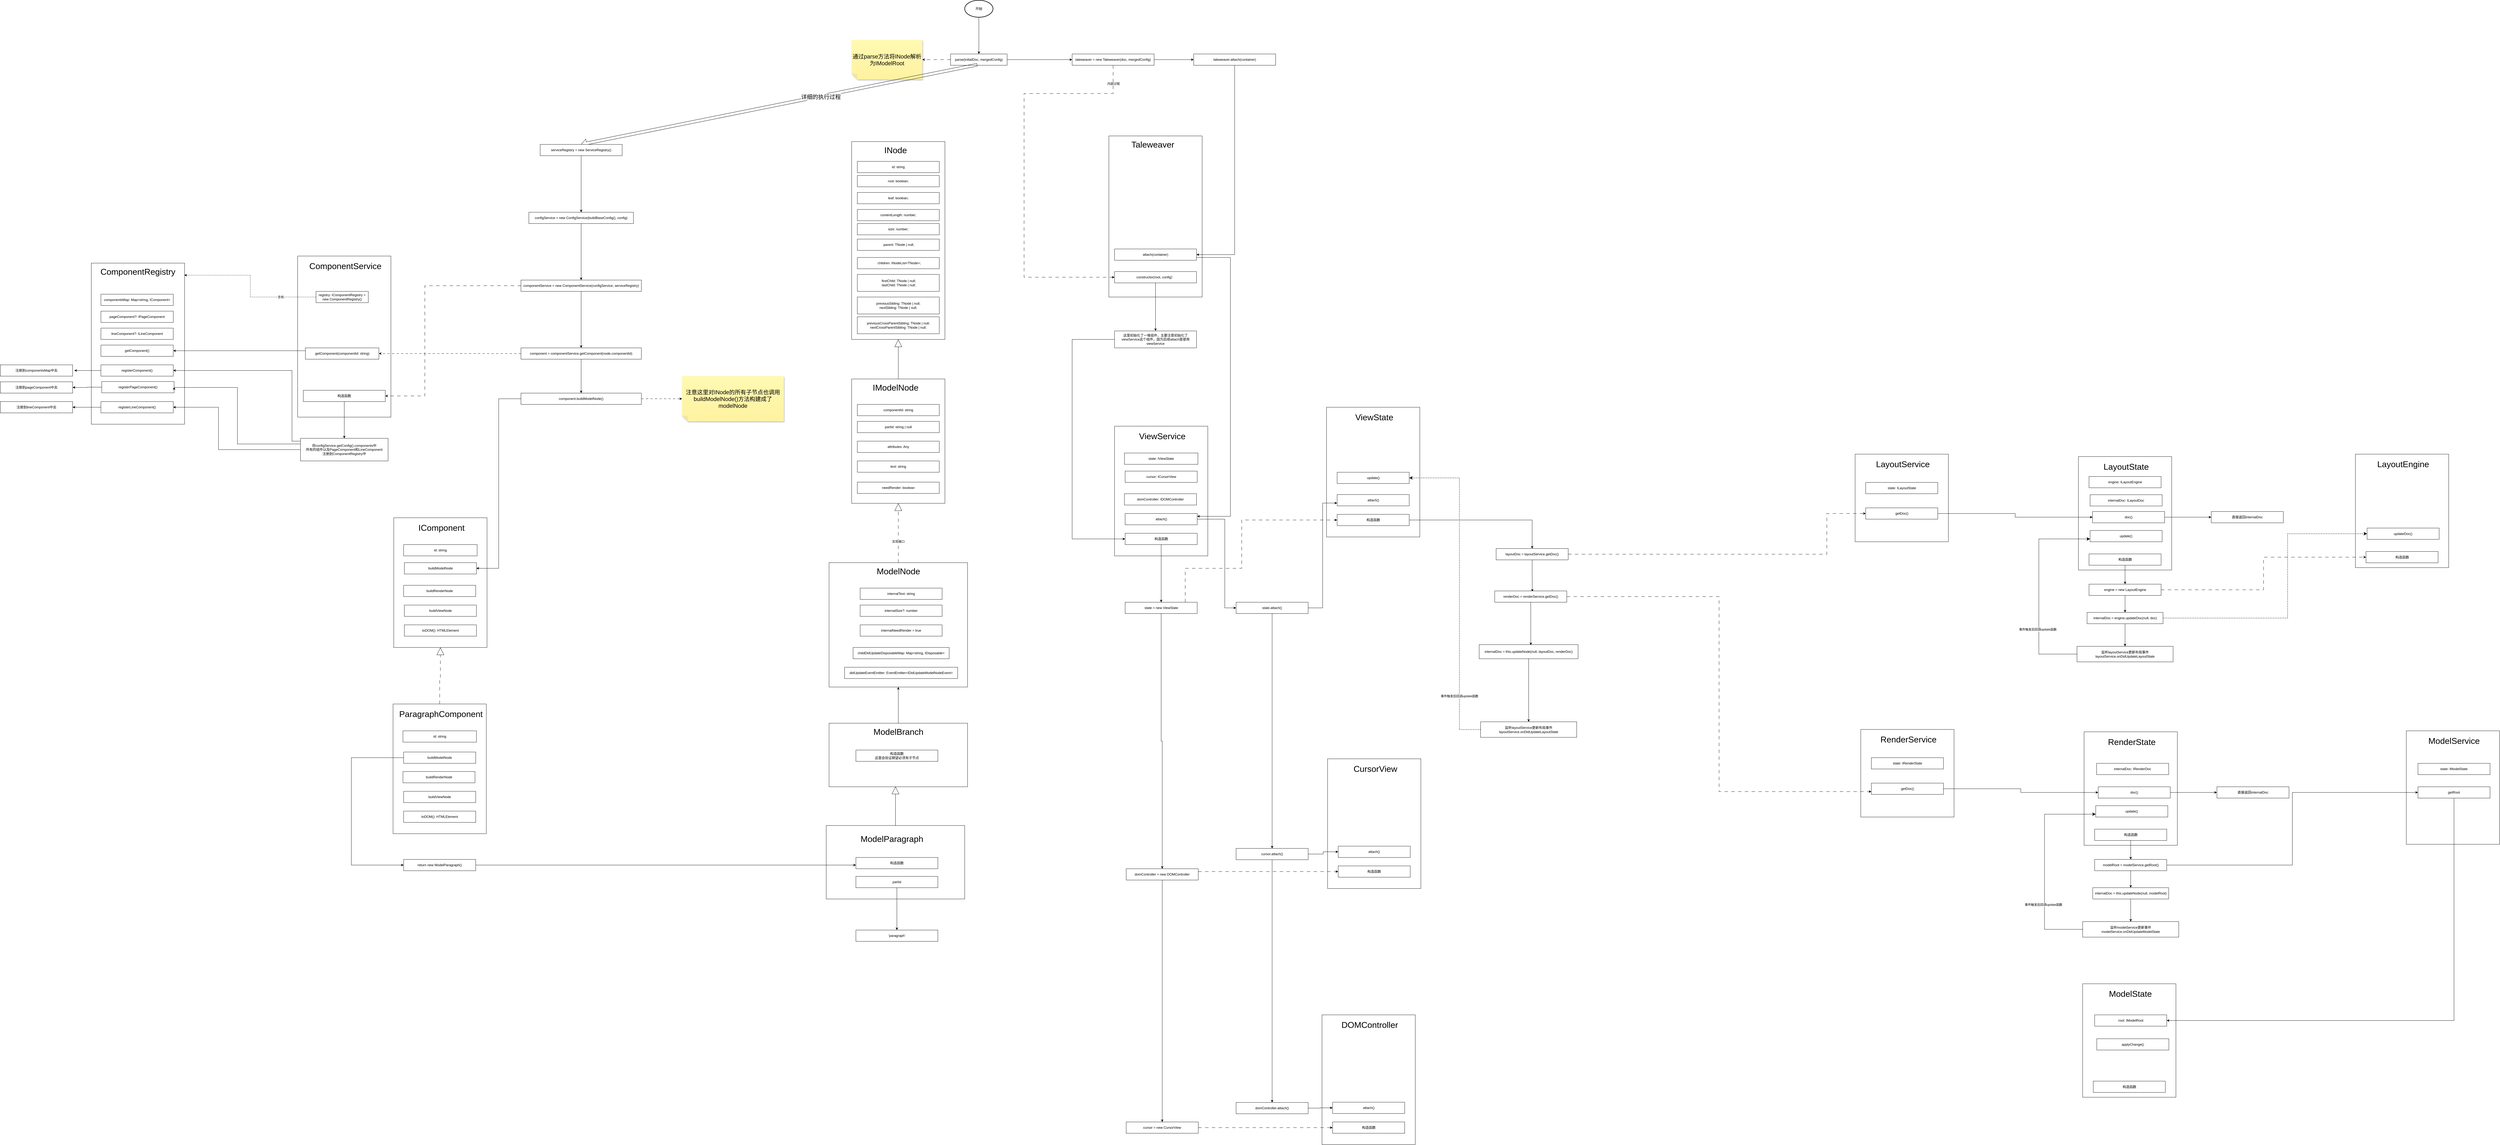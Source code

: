 <mxfile version="21.5.2" type="github">
  <diagram name="第 1 页" id="E6oDrkw3hYDFD17rWhZb">
    <mxGraphModel dx="4908" dy="2081" grid="1" gridSize="10" guides="1" tooltips="1" connect="1" arrows="1" fold="1" page="1" pageScale="1" pageWidth="827" pageHeight="1169" math="0" shadow="0">
      <root>
        <mxCell id="0" />
        <mxCell id="1" parent="0" />
        <mxCell id="8NAubKkpm3a8wYk_etbg-5" style="edgeStyle=orthogonalEdgeStyle;rounded=0;orthogonalLoop=1;jettySize=auto;html=1;entryX=0;entryY=0.5;entryDx=0;entryDy=0;" edge="1" parent="1" source="8NAubKkpm3a8wYk_etbg-1" target="8NAubKkpm3a8wYk_etbg-4">
          <mxGeometry relative="1" as="geometry" />
        </mxCell>
        <mxCell id="8NAubKkpm3a8wYk_etbg-51" style="edgeStyle=orthogonalEdgeStyle;rounded=0;orthogonalLoop=1;jettySize=auto;html=1;entryX=0;entryY=0.5;entryDx=0;entryDy=0;entryPerimeter=0;dashed=1;dashPattern=12 12;" edge="1" parent="1" source="8NAubKkpm3a8wYk_etbg-1" target="8NAubKkpm3a8wYk_etbg-50">
          <mxGeometry relative="1" as="geometry" />
        </mxCell>
        <mxCell id="8NAubKkpm3a8wYk_etbg-1" value="parse(initialDoc, mergedConfig)" style="rounded=0;whiteSpace=wrap;html=1;" vertex="1" parent="1">
          <mxGeometry x="340" y="-30" width="200" height="40" as="geometry" />
        </mxCell>
        <mxCell id="8NAubKkpm3a8wYk_etbg-3" style="edgeStyle=orthogonalEdgeStyle;rounded=0;orthogonalLoop=1;jettySize=auto;html=1;" edge="1" parent="1" source="8NAubKkpm3a8wYk_etbg-2" target="8NAubKkpm3a8wYk_etbg-1">
          <mxGeometry relative="1" as="geometry" />
        </mxCell>
        <mxCell id="8NAubKkpm3a8wYk_etbg-2" value="开始" style="strokeWidth=2;html=1;shape=mxgraph.flowchart.start_1;whiteSpace=wrap;" vertex="1" parent="1">
          <mxGeometry x="390" y="-220" width="100" height="60" as="geometry" />
        </mxCell>
        <mxCell id="8NAubKkpm3a8wYk_etbg-7" style="edgeStyle=orthogonalEdgeStyle;rounded=0;orthogonalLoop=1;jettySize=auto;html=1;" edge="1" parent="1" source="8NAubKkpm3a8wYk_etbg-4" target="8NAubKkpm3a8wYk_etbg-6">
          <mxGeometry relative="1" as="geometry" />
        </mxCell>
        <mxCell id="8NAubKkpm3a8wYk_etbg-4" value="taleweaver = new Taleweaver(doc, mergedConfig)" style="rounded=0;whiteSpace=wrap;html=1;" vertex="1" parent="1">
          <mxGeometry x="770" y="-30" width="290" height="40" as="geometry" />
        </mxCell>
        <mxCell id="8NAubKkpm3a8wYk_etbg-6" value="taleweaver.attach(container)" style="rounded=0;whiteSpace=wrap;html=1;" vertex="1" parent="1">
          <mxGeometry x="1200" y="-30" width="290" height="40" as="geometry" />
        </mxCell>
        <mxCell id="8NAubKkpm3a8wYk_etbg-8" value="" style="whiteSpace=wrap;html=1;" vertex="1" parent="1">
          <mxGeometry x="900" y="260" width="330" height="570" as="geometry" />
        </mxCell>
        <mxCell id="8NAubKkpm3a8wYk_etbg-9" value="Taleweaver" style="text;html=1;strokeColor=none;fillColor=none;align=center;verticalAlign=middle;whiteSpace=wrap;rounded=0;fontSize=30;" vertex="1" parent="1">
          <mxGeometry x="972.5" y="270" width="165" height="40" as="geometry" />
        </mxCell>
        <mxCell id="8NAubKkpm3a8wYk_etbg-19" style="edgeStyle=orthogonalEdgeStyle;rounded=0;orthogonalLoop=1;jettySize=auto;html=1;" edge="1" parent="1" source="8NAubKkpm3a8wYk_etbg-10" target="8NAubKkpm3a8wYk_etbg-18">
          <mxGeometry relative="1" as="geometry" />
        </mxCell>
        <mxCell id="8NAubKkpm3a8wYk_etbg-10" value="constructor(root, config）" style="rounded=0;whiteSpace=wrap;html=1;" vertex="1" parent="1">
          <mxGeometry x="920" y="740" width="290" height="40" as="geometry" />
        </mxCell>
        <mxCell id="8NAubKkpm3a8wYk_etbg-11" value="attach(container)" style="rounded=0;whiteSpace=wrap;html=1;" vertex="1" parent="1">
          <mxGeometry x="920" y="660" width="290" height="40" as="geometry" />
        </mxCell>
        <mxCell id="8NAubKkpm3a8wYk_etbg-13" style="edgeStyle=orthogonalEdgeStyle;rounded=0;orthogonalLoop=1;jettySize=auto;html=1;dashed=1;dashPattern=12 12;" edge="1" parent="1" source="8NAubKkpm3a8wYk_etbg-4" target="8NAubKkpm3a8wYk_etbg-10">
          <mxGeometry relative="1" as="geometry">
            <Array as="points">
              <mxPoint x="915" y="110" />
              <mxPoint x="600" y="110" />
              <mxPoint x="600" y="760" />
            </Array>
          </mxGeometry>
        </mxCell>
        <mxCell id="8NAubKkpm3a8wYk_etbg-17" value="内部过程" style="edgeLabel;html=1;align=center;verticalAlign=middle;resizable=0;points=[];" vertex="1" connectable="0" parent="8NAubKkpm3a8wYk_etbg-13">
          <mxGeometry x="-0.907" y="1" relative="1" as="geometry">
            <mxPoint as="offset" />
          </mxGeometry>
        </mxCell>
        <mxCell id="8NAubKkpm3a8wYk_etbg-18" value="这里初始化了一堆组件，主要注意初始化了viewService这个组件，因为后续attach是使用viewService" style="rounded=0;whiteSpace=wrap;html=1;" vertex="1" parent="1">
          <mxGeometry x="920" y="950" width="290" height="60" as="geometry" />
        </mxCell>
        <mxCell id="8NAubKkpm3a8wYk_etbg-34" style="edgeStyle=orthogonalEdgeStyle;rounded=0;orthogonalLoop=1;jettySize=auto;html=1;entryX=0.5;entryY=1;entryDx=0;entryDy=0;endArrow=block;endFill=0;endSize=24;" edge="1" parent="1" source="8NAubKkpm3a8wYk_etbg-20" target="8NAubKkpm3a8wYk_etbg-27">
          <mxGeometry relative="1" as="geometry" />
        </mxCell>
        <mxCell id="8NAubKkpm3a8wYk_etbg-20" value="" style="whiteSpace=wrap;html=1;" vertex="1" parent="1">
          <mxGeometry x="-10" y="1120" width="330" height="440" as="geometry" />
        </mxCell>
        <mxCell id="8NAubKkpm3a8wYk_etbg-21" value="IModelNode" style="text;html=1;strokeColor=none;fillColor=none;align=center;verticalAlign=middle;whiteSpace=wrap;rounded=0;fontSize=30;" vertex="1" parent="1">
          <mxGeometry x="62.5" y="1130" width="165" height="40" as="geometry" />
        </mxCell>
        <mxCell id="8NAubKkpm3a8wYk_etbg-22" value="attributes: Any" style="rounded=0;whiteSpace=wrap;html=1;" vertex="1" parent="1">
          <mxGeometry x="10" y="1340" width="290" height="40" as="geometry" />
        </mxCell>
        <mxCell id="8NAubKkpm3a8wYk_etbg-23" value="componentId: string" style="rounded=0;whiteSpace=wrap;html=1;" vertex="1" parent="1">
          <mxGeometry x="10" y="1210" width="290" height="40" as="geometry" />
        </mxCell>
        <mxCell id="8NAubKkpm3a8wYk_etbg-24" value="partId: string | null" style="rounded=0;whiteSpace=wrap;html=1;" vertex="1" parent="1">
          <mxGeometry x="10" y="1270" width="290" height="40" as="geometry" />
        </mxCell>
        <mxCell id="8NAubKkpm3a8wYk_etbg-25" value="text: string" style="rounded=0;whiteSpace=wrap;html=1;" vertex="1" parent="1">
          <mxGeometry x="10" y="1410" width="290" height="40" as="geometry" />
        </mxCell>
        <mxCell id="8NAubKkpm3a8wYk_etbg-26" value="needRender: boolean" style="rounded=0;whiteSpace=wrap;html=1;" vertex="1" parent="1">
          <mxGeometry x="10" y="1485" width="290" height="40" as="geometry" />
        </mxCell>
        <mxCell id="8NAubKkpm3a8wYk_etbg-27" value="" style="whiteSpace=wrap;html=1;" vertex="1" parent="1">
          <mxGeometry x="-10" y="280" width="330" height="700" as="geometry" />
        </mxCell>
        <mxCell id="8NAubKkpm3a8wYk_etbg-28" value="INode" style="text;html=1;strokeColor=none;fillColor=none;align=center;verticalAlign=middle;whiteSpace=wrap;rounded=0;fontSize=30;" vertex="1" parent="1">
          <mxGeometry x="62.5" y="290" width="165" height="40" as="geometry" />
        </mxCell>
        <mxCell id="8NAubKkpm3a8wYk_etbg-35" value="id: string" style="rounded=0;whiteSpace=wrap;html=1;" vertex="1" parent="1">
          <mxGeometry x="10" y="350" width="290" height="40" as="geometry" />
        </mxCell>
        <mxCell id="8NAubKkpm3a8wYk_etbg-36" value="root: boolean;" style="rounded=0;whiteSpace=wrap;html=1;" vertex="1" parent="1">
          <mxGeometry x="10" y="400" width="290" height="40" as="geometry" />
        </mxCell>
        <mxCell id="8NAubKkpm3a8wYk_etbg-37" value="leaf: boolean;" style="rounded=0;whiteSpace=wrap;html=1;" vertex="1" parent="1">
          <mxGeometry x="10" y="460" width="290" height="40" as="geometry" />
        </mxCell>
        <mxCell id="8NAubKkpm3a8wYk_etbg-38" value="contentLength: number;" style="rounded=0;whiteSpace=wrap;html=1;" vertex="1" parent="1">
          <mxGeometry x="10" y="520" width="290" height="40" as="geometry" />
        </mxCell>
        <mxCell id="8NAubKkpm3a8wYk_etbg-39" value="size: number;" style="rounded=0;whiteSpace=wrap;html=1;" vertex="1" parent="1">
          <mxGeometry x="10" y="570" width="290" height="40" as="geometry" />
        </mxCell>
        <mxCell id="8NAubKkpm3a8wYk_etbg-40" value="&amp;nbsp;parent: TNode | null;" style="rounded=0;whiteSpace=wrap;html=1;" vertex="1" parent="1">
          <mxGeometry x="10" y="625" width="290" height="40" as="geometry" />
        </mxCell>
        <mxCell id="8NAubKkpm3a8wYk_etbg-41" value="&amp;nbsp; children: INodeList&amp;lt;TNode&amp;gt;;" style="rounded=0;whiteSpace=wrap;html=1;" vertex="1" parent="1">
          <mxGeometry x="10" y="690" width="290" height="40" as="geometry" />
        </mxCell>
        <mxCell id="8NAubKkpm3a8wYk_etbg-42" value="&lt;div&gt;&amp;nbsp;firstChild: TNode | null;&lt;/div&gt;&lt;div&gt;&amp;nbsp;lastChild: TNode | null;&lt;/div&gt;" style="rounded=0;whiteSpace=wrap;html=1;" vertex="1" parent="1">
          <mxGeometry x="10" y="750" width="290" height="60" as="geometry" />
        </mxCell>
        <mxCell id="8NAubKkpm3a8wYk_etbg-43" value="&lt;div&gt;previousSibling: TNode | null;&lt;/div&gt;&lt;div&gt;&lt;span style=&quot;background-color: initial;&quot;&gt;nextSibling: TNode | null;&lt;/span&gt;&lt;/div&gt;" style="rounded=0;whiteSpace=wrap;html=1;" vertex="1" parent="1">
          <mxGeometry x="10" y="830" width="290" height="60" as="geometry" />
        </mxCell>
        <mxCell id="8NAubKkpm3a8wYk_etbg-44" value="&lt;div&gt;previousCrossParentSibling: TNode | null;&lt;/div&gt;&lt;div&gt;&lt;span style=&quot;background-color: initial;&quot;&gt;nextCrossParentSibling: TNode | null;&lt;/span&gt;&lt;/div&gt;" style="rounded=0;whiteSpace=wrap;html=1;" vertex="1" parent="1">
          <mxGeometry x="10" y="900" width="290" height="60" as="geometry" />
        </mxCell>
        <mxCell id="8NAubKkpm3a8wYk_etbg-50" value="&lt;div style=&quot;font-size: 20px;&quot;&gt;通过parse方法将INode解析为IModelRoot&lt;/div&gt;" style="shape=note;whiteSpace=wrap;html=1;backgroundOutline=1;fontColor=#000000;darkOpacity=0.05;fillColor=#FFF9B2;strokeColor=none;fillStyle=solid;direction=west;gradientDirection=north;gradientColor=#FFF2A1;shadow=1;size=20;pointerEvents=1;fontSize=20;" vertex="1" parent="1">
          <mxGeometry x="-10" y="-80" width="250" height="140" as="geometry" />
        </mxCell>
        <mxCell id="8NAubKkpm3a8wYk_etbg-52" value="" style="shape=flexArrow;endArrow=classic;html=1;rounded=0;exitX=0.47;exitY=0.95;exitDx=0;exitDy=0;exitPerimeter=0;entryX=0.5;entryY=0;entryDx=0;entryDy=0;" edge="1" parent="1" source="8NAubKkpm3a8wYk_etbg-1" target="8NAubKkpm3a8wYk_etbg-56">
          <mxGeometry width="50" height="50" relative="1" as="geometry">
            <mxPoint x="370" y="90" as="sourcePoint" />
            <mxPoint x="240" y="340" as="targetPoint" />
          </mxGeometry>
        </mxCell>
        <mxCell id="8NAubKkpm3a8wYk_etbg-53" value="详细的执行过程" style="edgeLabel;html=1;align=center;verticalAlign=middle;resizable=0;points=[];fontSize=20;" vertex="1" connectable="0" parent="8NAubKkpm3a8wYk_etbg-52">
          <mxGeometry x="-0.466" y="-1" relative="1" as="geometry">
            <mxPoint x="-179" y="38" as="offset" />
          </mxGeometry>
        </mxCell>
        <mxCell id="8NAubKkpm3a8wYk_etbg-58" style="edgeStyle=orthogonalEdgeStyle;rounded=0;orthogonalLoop=1;jettySize=auto;html=1;" edge="1" parent="1" source="8NAubKkpm3a8wYk_etbg-56" target="8NAubKkpm3a8wYk_etbg-57">
          <mxGeometry relative="1" as="geometry" />
        </mxCell>
        <mxCell id="8NAubKkpm3a8wYk_etbg-56" value="serviceRegistry = new ServiceRegistry()" style="rounded=0;whiteSpace=wrap;html=1;" vertex="1" parent="1">
          <mxGeometry x="-1112" y="290" width="290" height="40" as="geometry" />
        </mxCell>
        <mxCell id="8NAubKkpm3a8wYk_etbg-61" style="edgeStyle=orthogonalEdgeStyle;rounded=0;orthogonalLoop=1;jettySize=auto;html=1;" edge="1" parent="1" source="8NAubKkpm3a8wYk_etbg-57" target="8NAubKkpm3a8wYk_etbg-60">
          <mxGeometry relative="1" as="geometry" />
        </mxCell>
        <mxCell id="8NAubKkpm3a8wYk_etbg-57" value="configService = new ConfigService(buildBaseConfig(), config)" style="rounded=0;whiteSpace=wrap;html=1;" vertex="1" parent="1">
          <mxGeometry x="-1152" y="530" width="370" height="40" as="geometry" />
        </mxCell>
        <mxCell id="8NAubKkpm3a8wYk_etbg-63" style="edgeStyle=orthogonalEdgeStyle;rounded=0;orthogonalLoop=1;jettySize=auto;html=1;" edge="1" parent="1" source="8NAubKkpm3a8wYk_etbg-60" target="8NAubKkpm3a8wYk_etbg-62">
          <mxGeometry relative="1" as="geometry" />
        </mxCell>
        <mxCell id="8NAubKkpm3a8wYk_etbg-60" value="componentService = new ComponentService(configService, serviceRegistry)" style="rounded=0;whiteSpace=wrap;html=1;" vertex="1" parent="1">
          <mxGeometry x="-1180" y="770" width="426" height="40" as="geometry" />
        </mxCell>
        <mxCell id="8NAubKkpm3a8wYk_etbg-65" style="edgeStyle=orthogonalEdgeStyle;rounded=0;orthogonalLoop=1;jettySize=auto;html=1;" edge="1" parent="1" source="8NAubKkpm3a8wYk_etbg-62" target="8NAubKkpm3a8wYk_etbg-64">
          <mxGeometry relative="1" as="geometry" />
        </mxCell>
        <mxCell id="8NAubKkpm3a8wYk_etbg-62" value="component = componentService.getComponent(node.componentId)" style="rounded=0;whiteSpace=wrap;html=1;" vertex="1" parent="1">
          <mxGeometry x="-1180" y="1010" width="426" height="40" as="geometry" />
        </mxCell>
        <mxCell id="8NAubKkpm3a8wYk_etbg-160" style="edgeStyle=orthogonalEdgeStyle;rounded=0;orthogonalLoop=1;jettySize=auto;html=1;dashed=1;dashPattern=8 8;" edge="1" parent="1" source="8NAubKkpm3a8wYk_etbg-64" target="8NAubKkpm3a8wYk_etbg-159">
          <mxGeometry relative="1" as="geometry" />
        </mxCell>
        <mxCell id="8NAubKkpm3a8wYk_etbg-64" value="component.buildModelNode()" style="rounded=0;whiteSpace=wrap;html=1;" vertex="1" parent="1">
          <mxGeometry x="-1180" y="1170" width="426" height="40" as="geometry" />
        </mxCell>
        <mxCell id="8NAubKkpm3a8wYk_etbg-66" value="" style="whiteSpace=wrap;html=1;" vertex="1" parent="1">
          <mxGeometry x="-1970" y="685" width="330" height="570" as="geometry" />
        </mxCell>
        <mxCell id="8NAubKkpm3a8wYk_etbg-67" value="ComponentService" style="text;html=1;strokeColor=none;fillColor=none;align=center;verticalAlign=middle;whiteSpace=wrap;rounded=0;fontSize=30;" vertex="1" parent="1">
          <mxGeometry x="-1950" y="700" width="297.5" height="40" as="geometry" />
        </mxCell>
        <mxCell id="8NAubKkpm3a8wYk_etbg-75" style="edgeStyle=orthogonalEdgeStyle;rounded=0;orthogonalLoop=1;jettySize=auto;html=1;" edge="1" parent="1" source="8NAubKkpm3a8wYk_etbg-72" target="8NAubKkpm3a8wYk_etbg-74">
          <mxGeometry relative="1" as="geometry" />
        </mxCell>
        <mxCell id="8NAubKkpm3a8wYk_etbg-72" value="构造函数" style="rounded=0;whiteSpace=wrap;html=1;" vertex="1" parent="1">
          <mxGeometry x="-1950" y="1160" width="290" height="40" as="geometry" />
        </mxCell>
        <mxCell id="8NAubKkpm3a8wYk_etbg-73" style="edgeStyle=orthogonalEdgeStyle;rounded=0;orthogonalLoop=1;jettySize=auto;html=1;entryX=1;entryY=0.5;entryDx=0;entryDy=0;dashed=1;dashPattern=12 12;" edge="1" parent="1" source="8NAubKkpm3a8wYk_etbg-60" target="8NAubKkpm3a8wYk_etbg-72">
          <mxGeometry relative="1" as="geometry">
            <Array as="points">
              <mxPoint x="-1520" y="790" />
              <mxPoint x="-1520" y="1180" />
            </Array>
          </mxGeometry>
        </mxCell>
        <mxCell id="8NAubKkpm3a8wYk_etbg-74" value="将configService.getConfig().components中&lt;br&gt;所有的组件以及PageComponent和LineComponent&lt;br&gt;注册到ComponentRegistry中" style="rounded=0;whiteSpace=wrap;html=1;" vertex="1" parent="1">
          <mxGeometry x="-1960" y="1330" width="310" height="80" as="geometry" />
        </mxCell>
        <mxCell id="8NAubKkpm3a8wYk_etbg-76" value="getComponent(componentId: string)" style="rounded=0;whiteSpace=wrap;html=1;" vertex="1" parent="1">
          <mxGeometry x="-1942.5" y="1010" width="260" height="40" as="geometry" />
        </mxCell>
        <mxCell id="8NAubKkpm3a8wYk_etbg-80" value="" style="whiteSpace=wrap;html=1;" vertex="1" parent="1">
          <mxGeometry x="-1630" y="1611" width="330" height="459" as="geometry" />
        </mxCell>
        <mxCell id="8NAubKkpm3a8wYk_etbg-81" value="IComponent" style="text;html=1;strokeColor=none;fillColor=none;align=center;verticalAlign=middle;whiteSpace=wrap;rounded=0;fontSize=30;" vertex="1" parent="1">
          <mxGeometry x="-1610" y="1626" width="297.5" height="40" as="geometry" />
        </mxCell>
        <mxCell id="8NAubKkpm3a8wYk_etbg-82" value="buildModelNode" style="rounded=0;whiteSpace=wrap;html=1;" vertex="1" parent="1">
          <mxGeometry x="-1592.5" y="1770" width="255" height="40" as="geometry" />
        </mxCell>
        <mxCell id="8NAubKkpm3a8wYk_etbg-83" value="id: string" style="rounded=0;whiteSpace=wrap;html=1;" vertex="1" parent="1">
          <mxGeometry x="-1595" y="1706" width="260" height="40" as="geometry" />
        </mxCell>
        <mxCell id="8NAubKkpm3a8wYk_etbg-92" style="edgeStyle=orthogonalEdgeStyle;rounded=0;orthogonalLoop=1;jettySize=auto;html=1;entryX=0.997;entryY=0.075;entryDx=0;entryDy=0;entryPerimeter=0;dashed=1;" edge="1" parent="1" source="8NAubKkpm3a8wYk_etbg-89" target="8NAubKkpm3a8wYk_etbg-90">
          <mxGeometry relative="1" as="geometry" />
        </mxCell>
        <mxCell id="8NAubKkpm3a8wYk_etbg-93" value="含有" style="edgeLabel;html=1;align=center;verticalAlign=middle;resizable=0;points=[];" vertex="1" connectable="0" parent="8NAubKkpm3a8wYk_etbg-92">
          <mxGeometry x="-0.157" y="-1" relative="1" as="geometry">
            <mxPoint x="104" y="1" as="offset" />
          </mxGeometry>
        </mxCell>
        <mxCell id="8NAubKkpm3a8wYk_etbg-89" value="registry: IComponentRegistry&amp;nbsp;= new ComponentRegistry()" style="rounded=0;whiteSpace=wrap;html=1;" vertex="1" parent="1">
          <mxGeometry x="-1905" y="810" width="185" height="40" as="geometry" />
        </mxCell>
        <mxCell id="8NAubKkpm3a8wYk_etbg-77" style="edgeStyle=orthogonalEdgeStyle;rounded=0;orthogonalLoop=1;jettySize=auto;html=1;entryX=1;entryY=0.5;entryDx=0;entryDy=0;dashed=1;dashPattern=8 8;" edge="1" parent="1" source="8NAubKkpm3a8wYk_etbg-62" target="8NAubKkpm3a8wYk_etbg-76">
          <mxGeometry relative="1" as="geometry">
            <Array as="points">
              <mxPoint x="-1390" y="1030" />
              <mxPoint x="-1390" y="1030" />
            </Array>
          </mxGeometry>
        </mxCell>
        <mxCell id="8NAubKkpm3a8wYk_etbg-90" value="" style="whiteSpace=wrap;html=1;" vertex="1" parent="1">
          <mxGeometry x="-2700" y="710" width="330" height="570" as="geometry" />
        </mxCell>
        <mxCell id="8NAubKkpm3a8wYk_etbg-91" value="ComponentRegistry" style="text;html=1;strokeColor=none;fillColor=none;align=center;verticalAlign=middle;whiteSpace=wrap;rounded=0;fontSize=30;" vertex="1" parent="1">
          <mxGeometry x="-2683.75" y="720" width="297.5" height="40" as="geometry" />
        </mxCell>
        <mxCell id="8NAubKkpm3a8wYk_etbg-94" value="componentsMap: Map&amp;lt;string, IComponent&amp;gt;" style="rounded=0;whiteSpace=wrap;html=1;" vertex="1" parent="1">
          <mxGeometry x="-2666" y="820" width="256" height="40" as="geometry" />
        </mxCell>
        <mxCell id="8NAubKkpm3a8wYk_etbg-95" value="pageComponent?: IPageComponent" style="rounded=0;whiteSpace=wrap;html=1;" vertex="1" parent="1">
          <mxGeometry x="-2666" y="880" width="256" height="40" as="geometry" />
        </mxCell>
        <mxCell id="8NAubKkpm3a8wYk_etbg-96" value="lineComponent?: ILineComponent" style="rounded=0;whiteSpace=wrap;html=1;" vertex="1" parent="1">
          <mxGeometry x="-2666" y="940" width="256" height="40" as="geometry" />
        </mxCell>
        <mxCell id="8NAubKkpm3a8wYk_etbg-107" style="edgeStyle=orthogonalEdgeStyle;rounded=0;orthogonalLoop=1;jettySize=auto;html=1;" edge="1" parent="1" source="8NAubKkpm3a8wYk_etbg-97">
          <mxGeometry relative="1" as="geometry">
            <mxPoint x="-2760" y="1090" as="targetPoint" />
          </mxGeometry>
        </mxCell>
        <mxCell id="8NAubKkpm3a8wYk_etbg-97" value="registerComponent()" style="rounded=0;whiteSpace=wrap;html=1;" vertex="1" parent="1">
          <mxGeometry x="-2666" y="1070" width="256" height="40" as="geometry" />
        </mxCell>
        <mxCell id="8NAubKkpm3a8wYk_etbg-110" style="edgeStyle=orthogonalEdgeStyle;rounded=0;orthogonalLoop=1;jettySize=auto;html=1;entryX=1;entryY=0.5;entryDx=0;entryDy=0;" edge="1" parent="1" source="8NAubKkpm3a8wYk_etbg-98" target="8NAubKkpm3a8wYk_etbg-108">
          <mxGeometry relative="1" as="geometry" />
        </mxCell>
        <mxCell id="8NAubKkpm3a8wYk_etbg-98" value="registerPageComponent()" style="rounded=0;whiteSpace=wrap;html=1;" vertex="1" parent="1">
          <mxGeometry x="-2663" y="1129" width="256" height="40" as="geometry" />
        </mxCell>
        <mxCell id="8NAubKkpm3a8wYk_etbg-111" style="edgeStyle=orthogonalEdgeStyle;rounded=0;orthogonalLoop=1;jettySize=auto;html=1;entryX=1;entryY=0.5;entryDx=0;entryDy=0;" edge="1" parent="1" source="8NAubKkpm3a8wYk_etbg-99" target="8NAubKkpm3a8wYk_etbg-109">
          <mxGeometry relative="1" as="geometry" />
        </mxCell>
        <mxCell id="8NAubKkpm3a8wYk_etbg-99" value="registerLineComponent()" style="rounded=0;whiteSpace=wrap;html=1;" vertex="1" parent="1">
          <mxGeometry x="-2666" y="1200" width="256" height="40" as="geometry" />
        </mxCell>
        <mxCell id="8NAubKkpm3a8wYk_etbg-101" value="getComponent()" style="rounded=0;whiteSpace=wrap;html=1;" vertex="1" parent="1">
          <mxGeometry x="-2666" y="1000" width="256" height="40" as="geometry" />
        </mxCell>
        <mxCell id="8NAubKkpm3a8wYk_etbg-103" style="edgeStyle=orthogonalEdgeStyle;rounded=0;orthogonalLoop=1;jettySize=auto;html=1;entryX=1;entryY=0.5;entryDx=0;entryDy=0;" edge="1" parent="1" source="8NAubKkpm3a8wYk_etbg-74" target="8NAubKkpm3a8wYk_etbg-97">
          <mxGeometry relative="1" as="geometry">
            <Array as="points">
              <mxPoint x="-1990" y="1340" />
              <mxPoint x="-1990" y="1090" />
            </Array>
          </mxGeometry>
        </mxCell>
        <mxCell id="8NAubKkpm3a8wYk_etbg-104" style="edgeStyle=orthogonalEdgeStyle;rounded=0;orthogonalLoop=1;jettySize=auto;html=1;entryX=1;entryY=0.5;entryDx=0;entryDy=0;" edge="1" parent="1" source="8NAubKkpm3a8wYk_etbg-74" target="8NAubKkpm3a8wYk_etbg-98">
          <mxGeometry relative="1" as="geometry">
            <Array as="points">
              <mxPoint x="-2183" y="1350" />
              <mxPoint x="-2183" y="1150" />
            </Array>
          </mxGeometry>
        </mxCell>
        <mxCell id="8NAubKkpm3a8wYk_etbg-102" style="edgeStyle=orthogonalEdgeStyle;rounded=0;orthogonalLoop=1;jettySize=auto;html=1;entryX=1;entryY=0.5;entryDx=0;entryDy=0;" edge="1" parent="1" source="8NAubKkpm3a8wYk_etbg-76" target="8NAubKkpm3a8wYk_etbg-101">
          <mxGeometry relative="1" as="geometry">
            <Array as="points">
              <mxPoint x="-2060" y="1020" />
              <mxPoint x="-2060" y="1020" />
            </Array>
          </mxGeometry>
        </mxCell>
        <mxCell id="8NAubKkpm3a8wYk_etbg-105" style="edgeStyle=orthogonalEdgeStyle;rounded=0;orthogonalLoop=1;jettySize=auto;html=1;entryX=1;entryY=0.5;entryDx=0;entryDy=0;" edge="1" parent="1" source="8NAubKkpm3a8wYk_etbg-74" target="8NAubKkpm3a8wYk_etbg-99">
          <mxGeometry relative="1" as="geometry">
            <Array as="points">
              <mxPoint x="-2250" y="1370" />
              <mxPoint x="-2250" y="1220" />
            </Array>
          </mxGeometry>
        </mxCell>
        <mxCell id="8NAubKkpm3a8wYk_etbg-106" value="注册到componentsMap中去" style="rounded=0;whiteSpace=wrap;html=1;" vertex="1" parent="1">
          <mxGeometry x="-3022" y="1070" width="256" height="40" as="geometry" />
        </mxCell>
        <mxCell id="8NAubKkpm3a8wYk_etbg-108" value="注册到pageComponent中去" style="rounded=0;whiteSpace=wrap;html=1;" vertex="1" parent="1">
          <mxGeometry x="-3022" y="1130" width="256" height="40" as="geometry" />
        </mxCell>
        <mxCell id="8NAubKkpm3a8wYk_etbg-109" value="注册到lineComponent中去" style="rounded=0;whiteSpace=wrap;html=1;" vertex="1" parent="1">
          <mxGeometry x="-3022" y="1200" width="256" height="40" as="geometry" />
        </mxCell>
        <mxCell id="8NAubKkpm3a8wYk_etbg-112" value="buildRenderNode" style="rounded=0;whiteSpace=wrap;html=1;" vertex="1" parent="1">
          <mxGeometry x="-1595" y="1850" width="255" height="40" as="geometry" />
        </mxCell>
        <mxCell id="8NAubKkpm3a8wYk_etbg-113" value="buildViewNode" style="rounded=0;whiteSpace=wrap;html=1;" vertex="1" parent="1">
          <mxGeometry x="-1592.5" y="1920" width="255" height="40" as="geometry" />
        </mxCell>
        <mxCell id="8NAubKkpm3a8wYk_etbg-114" value="toDOM():&amp;nbsp;HTMLElement" style="rounded=0;whiteSpace=wrap;html=1;" vertex="1" parent="1">
          <mxGeometry x="-1592.5" y="1990" width="255" height="40" as="geometry" />
        </mxCell>
        <mxCell id="8NAubKkpm3a8wYk_etbg-115" style="edgeStyle=orthogonalEdgeStyle;rounded=0;orthogonalLoop=1;jettySize=auto;html=1;entryX=1;entryY=0.5;entryDx=0;entryDy=0;" edge="1" parent="1" source="8NAubKkpm3a8wYk_etbg-64" target="8NAubKkpm3a8wYk_etbg-82">
          <mxGeometry relative="1" as="geometry" />
        </mxCell>
        <mxCell id="8NAubKkpm3a8wYk_etbg-116" value="" style="whiteSpace=wrap;html=1;" vertex="1" parent="1">
          <mxGeometry x="-1632.5" y="2270" width="330" height="459" as="geometry" />
        </mxCell>
        <mxCell id="8NAubKkpm3a8wYk_etbg-117" value="ParagraphComponent" style="text;html=1;strokeColor=none;fillColor=none;align=center;verticalAlign=middle;whiteSpace=wrap;rounded=0;fontSize=30;" vertex="1" parent="1">
          <mxGeometry x="-1612.5" y="2285" width="297.5" height="40" as="geometry" />
        </mxCell>
        <mxCell id="8NAubKkpm3a8wYk_etbg-125" style="edgeStyle=orthogonalEdgeStyle;rounded=0;orthogonalLoop=1;jettySize=auto;html=1;entryX=0;entryY=0.5;entryDx=0;entryDy=0;" edge="1" parent="1" source="8NAubKkpm3a8wYk_etbg-118" target="8NAubKkpm3a8wYk_etbg-124">
          <mxGeometry relative="1" as="geometry">
            <Array as="points">
              <mxPoint x="-1780" y="2460" />
              <mxPoint x="-1780" y="2840" />
            </Array>
          </mxGeometry>
        </mxCell>
        <mxCell id="8NAubKkpm3a8wYk_etbg-118" value="buildModelNode" style="rounded=0;whiteSpace=wrap;html=1;" vertex="1" parent="1">
          <mxGeometry x="-1595" y="2440" width="255" height="40" as="geometry" />
        </mxCell>
        <mxCell id="8NAubKkpm3a8wYk_etbg-119" value="id: string" style="rounded=0;whiteSpace=wrap;html=1;" vertex="1" parent="1">
          <mxGeometry x="-1597.5" y="2365" width="260" height="40" as="geometry" />
        </mxCell>
        <mxCell id="8NAubKkpm3a8wYk_etbg-120" value="buildRenderNode" style="rounded=0;whiteSpace=wrap;html=1;" vertex="1" parent="1">
          <mxGeometry x="-1597.5" y="2509" width="255" height="40" as="geometry" />
        </mxCell>
        <mxCell id="8NAubKkpm3a8wYk_etbg-121" value="buildViewNode" style="rounded=0;whiteSpace=wrap;html=1;" vertex="1" parent="1">
          <mxGeometry x="-1595" y="2579" width="255" height="40" as="geometry" />
        </mxCell>
        <mxCell id="8NAubKkpm3a8wYk_etbg-122" value="toDOM():&amp;nbsp;HTMLElement" style="rounded=0;whiteSpace=wrap;html=1;" vertex="1" parent="1">
          <mxGeometry x="-1595" y="2649" width="255" height="40" as="geometry" />
        </mxCell>
        <mxCell id="8NAubKkpm3a8wYk_etbg-123" style="edgeStyle=orthogonalEdgeStyle;rounded=0;orthogonalLoop=1;jettySize=auto;html=1;entryX=0.5;entryY=1;entryDx=0;entryDy=0;endArrow=block;endFill=0;endSize=24;dashed=1;dashPattern=12 12;" edge="1" parent="1" source="8NAubKkpm3a8wYk_etbg-116" target="8NAubKkpm3a8wYk_etbg-80">
          <mxGeometry relative="1" as="geometry" />
        </mxCell>
        <mxCell id="8NAubKkpm3a8wYk_etbg-124" value="return new ModelParagraph()" style="rounded=0;whiteSpace=wrap;html=1;" vertex="1" parent="1">
          <mxGeometry x="-1595" y="2820" width="255" height="40" as="geometry" />
        </mxCell>
        <mxCell id="8NAubKkpm3a8wYk_etbg-133" style="edgeStyle=orthogonalEdgeStyle;rounded=0;orthogonalLoop=1;jettySize=auto;html=1;entryX=0.5;entryY=1;entryDx=0;entryDy=0;endArrow=block;endFill=0;endSize=24;dashed=1;dashPattern=12 12;" edge="1" parent="1" source="8NAubKkpm3a8wYk_etbg-126" target="8NAubKkpm3a8wYk_etbg-20">
          <mxGeometry relative="1" as="geometry" />
        </mxCell>
        <mxCell id="8NAubKkpm3a8wYk_etbg-134" value="实现接口" style="edgeLabel;html=1;align=center;verticalAlign=middle;resizable=0;points=[];" vertex="1" connectable="0" parent="8NAubKkpm3a8wYk_etbg-133">
          <mxGeometry x="-0.283" relative="1" as="geometry">
            <mxPoint as="offset" />
          </mxGeometry>
        </mxCell>
        <mxCell id="8NAubKkpm3a8wYk_etbg-126" value="" style="whiteSpace=wrap;html=1;" vertex="1" parent="1">
          <mxGeometry x="-90" y="1770" width="490" height="440" as="geometry" />
        </mxCell>
        <mxCell id="8NAubKkpm3a8wYk_etbg-127" value="ModelNode" style="text;html=1;strokeColor=none;fillColor=none;align=center;verticalAlign=middle;whiteSpace=wrap;rounded=0;fontSize=30;" vertex="1" parent="1">
          <mxGeometry x="72.5" y="1780" width="165" height="40" as="geometry" />
        </mxCell>
        <mxCell id="8NAubKkpm3a8wYk_etbg-128" value="internalNeedRender = true" style="rounded=0;whiteSpace=wrap;html=1;" vertex="1" parent="1">
          <mxGeometry x="20" y="1990" width="290" height="40" as="geometry" />
        </mxCell>
        <mxCell id="8NAubKkpm3a8wYk_etbg-129" value="internalText: string" style="rounded=0;whiteSpace=wrap;html=1;" vertex="1" parent="1">
          <mxGeometry x="20" y="1860" width="290" height="40" as="geometry" />
        </mxCell>
        <mxCell id="8NAubKkpm3a8wYk_etbg-130" value="internalSize?: number" style="rounded=0;whiteSpace=wrap;html=1;" vertex="1" parent="1">
          <mxGeometry x="20" y="1920" width="290" height="40" as="geometry" />
        </mxCell>
        <mxCell id="8NAubKkpm3a8wYk_etbg-131" value="childDidUpdateDisposableMap: Map&amp;lt;string, IDisposable&amp;gt;" style="rounded=0;whiteSpace=wrap;html=1;" vertex="1" parent="1">
          <mxGeometry x="-5" y="2070" width="340" height="40" as="geometry" />
        </mxCell>
        <mxCell id="8NAubKkpm3a8wYk_etbg-132" value="didUpdateEventEmitter:&amp;nbsp;EventEmitter&amp;lt;IDidUpdateModelNodeEvent&amp;gt;" style="rounded=0;whiteSpace=wrap;html=1;" vertex="1" parent="1">
          <mxGeometry x="-35" y="2140" width="400" height="40" as="geometry" />
        </mxCell>
        <mxCell id="8NAubKkpm3a8wYk_etbg-153" style="edgeStyle=orthogonalEdgeStyle;rounded=0;orthogonalLoop=1;jettySize=auto;html=1;entryX=0.5;entryY=1;entryDx=0;entryDy=0;" edge="1" parent="1" source="8NAubKkpm3a8wYk_etbg-135" target="8NAubKkpm3a8wYk_etbg-126">
          <mxGeometry relative="1" as="geometry" />
        </mxCell>
        <mxCell id="8NAubKkpm3a8wYk_etbg-135" value="" style="whiteSpace=wrap;html=1;" vertex="1" parent="1">
          <mxGeometry x="-90" y="2338" width="490" height="225" as="geometry" />
        </mxCell>
        <mxCell id="8NAubKkpm3a8wYk_etbg-136" value="ModelBranch" style="text;html=1;strokeColor=none;fillColor=none;align=center;verticalAlign=middle;whiteSpace=wrap;rounded=0;fontSize=30;" vertex="1" parent="1">
          <mxGeometry x="72.5" y="2348" width="165" height="40" as="geometry" />
        </mxCell>
        <mxCell id="8NAubKkpm3a8wYk_etbg-156" style="edgeStyle=orthogonalEdgeStyle;rounded=0;orthogonalLoop=1;jettySize=auto;html=1;entryX=0.48;entryY=0.997;entryDx=0;entryDy=0;entryPerimeter=0;endArrow=block;endFill=0;endSize=24;" edge="1" parent="1" source="8NAubKkpm3a8wYk_etbg-142" target="8NAubKkpm3a8wYk_etbg-135">
          <mxGeometry relative="1" as="geometry" />
        </mxCell>
        <mxCell id="8NAubKkpm3a8wYk_etbg-142" value="" style="whiteSpace=wrap;html=1;" vertex="1" parent="1">
          <mxGeometry x="-100" y="2700" width="490" height="260" as="geometry" />
        </mxCell>
        <mxCell id="8NAubKkpm3a8wYk_etbg-143" value="ModelParagraph" style="text;html=1;strokeColor=none;fillColor=none;align=center;verticalAlign=middle;whiteSpace=wrap;rounded=0;fontSize=30;" vertex="1" parent="1">
          <mxGeometry x="50" y="2727" width="165" height="40" as="geometry" />
        </mxCell>
        <mxCell id="8NAubKkpm3a8wYk_etbg-154" style="edgeStyle=orthogonalEdgeStyle;rounded=0;orthogonalLoop=1;jettySize=auto;html=1;entryX=0.5;entryY=0;entryDx=0;entryDy=0;" edge="1" parent="1" source="8NAubKkpm3a8wYk_etbg-145" target="8NAubKkpm3a8wYk_etbg-155">
          <mxGeometry relative="1" as="geometry">
            <mxPoint x="-150" y="2810" as="targetPoint" />
            <Array as="points" />
          </mxGeometry>
        </mxCell>
        <mxCell id="8NAubKkpm3a8wYk_etbg-145" value="partId" style="rounded=0;whiteSpace=wrap;html=1;" vertex="1" parent="1">
          <mxGeometry x="5" y="2880" width="290" height="40" as="geometry" />
        </mxCell>
        <mxCell id="8NAubKkpm3a8wYk_etbg-151" value="构造函数&lt;br&gt;这里会验证期望必须有子节点" style="rounded=0;whiteSpace=wrap;html=1;" vertex="1" parent="1">
          <mxGeometry x="5" y="2433" width="290" height="40" as="geometry" />
        </mxCell>
        <mxCell id="8NAubKkpm3a8wYk_etbg-155" value="&#39;paragraph&#39;" style="rounded=0;whiteSpace=wrap;html=1;" vertex="1" parent="1">
          <mxGeometry x="5" y="3070" width="290" height="40" as="geometry" />
        </mxCell>
        <mxCell id="8NAubKkpm3a8wYk_etbg-157" value="构造函数" style="rounded=0;whiteSpace=wrap;html=1;" vertex="1" parent="1">
          <mxGeometry x="5" y="2813" width="290" height="40" as="geometry" />
        </mxCell>
        <mxCell id="8NAubKkpm3a8wYk_etbg-158" style="edgeStyle=orthogonalEdgeStyle;rounded=0;orthogonalLoop=1;jettySize=auto;html=1;" edge="1" parent="1" source="8NAubKkpm3a8wYk_etbg-124" target="8NAubKkpm3a8wYk_etbg-157">
          <mxGeometry relative="1" as="geometry">
            <Array as="points">
              <mxPoint x="-260" y="2840" />
              <mxPoint x="-260" y="2840" />
            </Array>
          </mxGeometry>
        </mxCell>
        <mxCell id="8NAubKkpm3a8wYk_etbg-159" value="注意这里对INode的所有子节点也调用buildModelNode()方法构建成了modelNode" style="shape=note;whiteSpace=wrap;html=1;backgroundOutline=1;fontColor=#000000;darkOpacity=0.05;fillColor=#FFF9B2;strokeColor=none;fillStyle=solid;direction=west;gradientDirection=north;gradientColor=#FFF2A1;shadow=1;size=20;pointerEvents=1;fontSize=20;" vertex="1" parent="1">
          <mxGeometry x="-610" y="1110" width="360" height="160" as="geometry" />
        </mxCell>
        <mxCell id="8NAubKkpm3a8wYk_etbg-161" value="" style="whiteSpace=wrap;html=1;" vertex="1" parent="1">
          <mxGeometry x="920" y="1287" width="330" height="459" as="geometry" />
        </mxCell>
        <mxCell id="8NAubKkpm3a8wYk_etbg-162" value="ViewService" style="text;html=1;strokeColor=none;fillColor=none;align=center;verticalAlign=middle;whiteSpace=wrap;rounded=0;fontSize=30;" vertex="1" parent="1">
          <mxGeometry x="940" y="1302" width="297.5" height="40" as="geometry" />
        </mxCell>
        <mxCell id="8NAubKkpm3a8wYk_etbg-163" value="cursor: ICursorView" style="rounded=0;whiteSpace=wrap;html=1;" vertex="1" parent="1">
          <mxGeometry x="957.5" y="1446" width="255" height="40" as="geometry" />
        </mxCell>
        <mxCell id="8NAubKkpm3a8wYk_etbg-164" value="state: IViewState" style="rounded=0;whiteSpace=wrap;html=1;" vertex="1" parent="1">
          <mxGeometry x="955" y="1382" width="260" height="40" as="geometry" />
        </mxCell>
        <mxCell id="8NAubKkpm3a8wYk_etbg-165" value="domController: IDOMController" style="rounded=0;whiteSpace=wrap;html=1;" vertex="1" parent="1">
          <mxGeometry x="955" y="1526" width="255" height="40" as="geometry" />
        </mxCell>
        <mxCell id="8NAubKkpm3a8wYk_etbg-202" style="edgeStyle=orthogonalEdgeStyle;rounded=0;orthogonalLoop=1;jettySize=auto;html=1;entryX=0;entryY=0.5;entryDx=0;entryDy=0;" edge="1" parent="1" source="8NAubKkpm3a8wYk_etbg-166" target="8NAubKkpm3a8wYk_etbg-192">
          <mxGeometry relative="1" as="geometry">
            <Array as="points">
              <mxPoint x="1310" y="1616" />
              <mxPoint x="1310" y="1930" />
            </Array>
          </mxGeometry>
        </mxCell>
        <mxCell id="8NAubKkpm3a8wYk_etbg-166" value="attach()" style="rounded=0;whiteSpace=wrap;html=1;" vertex="1" parent="1">
          <mxGeometry x="957.5" y="1596" width="255" height="40" as="geometry" />
        </mxCell>
        <mxCell id="8NAubKkpm3a8wYk_etbg-170" style="edgeStyle=orthogonalEdgeStyle;rounded=0;orthogonalLoop=1;jettySize=auto;html=1;" edge="1" parent="1" source="8NAubKkpm3a8wYk_etbg-167" target="8NAubKkpm3a8wYk_etbg-169">
          <mxGeometry relative="1" as="geometry" />
        </mxCell>
        <mxCell id="8NAubKkpm3a8wYk_etbg-167" value="构造函数" style="rounded=0;whiteSpace=wrap;html=1;" vertex="1" parent="1">
          <mxGeometry x="957.5" y="1666" width="255" height="40" as="geometry" />
        </mxCell>
        <mxCell id="8NAubKkpm3a8wYk_etbg-168" style="edgeStyle=orthogonalEdgeStyle;rounded=0;orthogonalLoop=1;jettySize=auto;html=1;entryX=0;entryY=0.5;entryDx=0;entryDy=0;" edge="1" parent="1" source="8NAubKkpm3a8wYk_etbg-18" target="8NAubKkpm3a8wYk_etbg-167">
          <mxGeometry relative="1" as="geometry">
            <Array as="points">
              <mxPoint x="770" y="980" />
              <mxPoint x="770" y="1686" />
            </Array>
          </mxGeometry>
        </mxCell>
        <mxCell id="8NAubKkpm3a8wYk_etbg-172" style="edgeStyle=orthogonalEdgeStyle;rounded=0;orthogonalLoop=1;jettySize=auto;html=1;" edge="1" parent="1" source="8NAubKkpm3a8wYk_etbg-169" target="8NAubKkpm3a8wYk_etbg-171">
          <mxGeometry relative="1" as="geometry" />
        </mxCell>
        <mxCell id="8NAubKkpm3a8wYk_etbg-169" value="state = new ViewState" style="rounded=0;whiteSpace=wrap;html=1;" vertex="1" parent="1">
          <mxGeometry x="957.5" y="1910" width="255" height="40" as="geometry" />
        </mxCell>
        <mxCell id="8NAubKkpm3a8wYk_etbg-174" style="edgeStyle=orthogonalEdgeStyle;rounded=0;orthogonalLoop=1;jettySize=auto;html=1;" edge="1" parent="1" source="8NAubKkpm3a8wYk_etbg-171" target="8NAubKkpm3a8wYk_etbg-173">
          <mxGeometry relative="1" as="geometry" />
        </mxCell>
        <mxCell id="8NAubKkpm3a8wYk_etbg-171" value="domController = new DOMController" style="rounded=0;whiteSpace=wrap;html=1;" vertex="1" parent="1">
          <mxGeometry x="961.25" y="2853" width="255" height="40" as="geometry" />
        </mxCell>
        <mxCell id="8NAubKkpm3a8wYk_etbg-173" value="cursor = new CursorView" style="rounded=0;whiteSpace=wrap;html=1;" vertex="1" parent="1">
          <mxGeometry x="961.25" y="3749" width="255" height="40" as="geometry" />
        </mxCell>
        <mxCell id="8NAubKkpm3a8wYk_etbg-175" style="edgeStyle=orthogonalEdgeStyle;rounded=0;orthogonalLoop=1;jettySize=auto;html=1;entryX=1;entryY=0.5;entryDx=0;entryDy=0;" edge="1" parent="1" source="8NAubKkpm3a8wYk_etbg-6" target="8NAubKkpm3a8wYk_etbg-11">
          <mxGeometry relative="1" as="geometry">
            <Array as="points">
              <mxPoint x="1345" y="680" />
            </Array>
          </mxGeometry>
        </mxCell>
        <mxCell id="8NAubKkpm3a8wYk_etbg-176" style="edgeStyle=orthogonalEdgeStyle;rounded=0;orthogonalLoop=1;jettySize=auto;html=1;entryX=1;entryY=0.25;entryDx=0;entryDy=0;" edge="1" parent="1" source="8NAubKkpm3a8wYk_etbg-11" target="8NAubKkpm3a8wYk_etbg-166">
          <mxGeometry relative="1" as="geometry">
            <Array as="points">
              <mxPoint x="1330" y="690" />
              <mxPoint x="1330" y="1606" />
            </Array>
          </mxGeometry>
        </mxCell>
        <mxCell id="8NAubKkpm3a8wYk_etbg-177" value="" style="whiteSpace=wrap;html=1;" vertex="1" parent="1">
          <mxGeometry x="1670" y="1220" width="330" height="459" as="geometry" />
        </mxCell>
        <mxCell id="8NAubKkpm3a8wYk_etbg-178" value="ViewState" style="text;html=1;strokeColor=none;fillColor=none;align=center;verticalAlign=middle;whiteSpace=wrap;rounded=0;fontSize=30;" vertex="1" parent="1">
          <mxGeometry x="1690" y="1235" width="297.5" height="40" as="geometry" />
        </mxCell>
        <mxCell id="8NAubKkpm3a8wYk_etbg-182" value="attach()" style="rounded=0;whiteSpace=wrap;html=1;" vertex="1" parent="1">
          <mxGeometry x="1707.5" y="1529" width="255" height="40" as="geometry" />
        </mxCell>
        <mxCell id="8NAubKkpm3a8wYk_etbg-216" style="edgeStyle=orthogonalEdgeStyle;rounded=0;orthogonalLoop=1;jettySize=auto;html=1;" edge="1" parent="1" source="8NAubKkpm3a8wYk_etbg-183" target="8NAubKkpm3a8wYk_etbg-207">
          <mxGeometry relative="1" as="geometry" />
        </mxCell>
        <mxCell id="8NAubKkpm3a8wYk_etbg-183" value="构造函数" style="rounded=0;whiteSpace=wrap;html=1;" vertex="1" parent="1">
          <mxGeometry x="1707.5" y="1599" width="255" height="40" as="geometry" />
        </mxCell>
        <mxCell id="8NAubKkpm3a8wYk_etbg-184" value="" style="whiteSpace=wrap;html=1;" vertex="1" parent="1">
          <mxGeometry x="1654" y="3370" width="330" height="459" as="geometry" />
        </mxCell>
        <mxCell id="8NAubKkpm3a8wYk_etbg-185" value="DOMController" style="text;html=1;strokeColor=none;fillColor=none;align=center;verticalAlign=middle;whiteSpace=wrap;rounded=0;fontSize=30;" vertex="1" parent="1">
          <mxGeometry x="1674" y="3385" width="297.5" height="40" as="geometry" />
        </mxCell>
        <mxCell id="8NAubKkpm3a8wYk_etbg-186" value="attach()" style="rounded=0;whiteSpace=wrap;html=1;" vertex="1" parent="1">
          <mxGeometry x="1691.5" y="3679" width="255" height="40" as="geometry" />
        </mxCell>
        <mxCell id="8NAubKkpm3a8wYk_etbg-187" value="构造函数" style="rounded=0;whiteSpace=wrap;html=1;" vertex="1" parent="1">
          <mxGeometry x="1691.5" y="3749" width="255" height="40" as="geometry" />
        </mxCell>
        <mxCell id="8NAubKkpm3a8wYk_etbg-188" value="" style="whiteSpace=wrap;html=1;" vertex="1" parent="1">
          <mxGeometry x="1673.75" y="2464" width="330" height="459" as="geometry" />
        </mxCell>
        <mxCell id="8NAubKkpm3a8wYk_etbg-189" value="CursorView" style="text;html=1;strokeColor=none;fillColor=none;align=center;verticalAlign=middle;whiteSpace=wrap;rounded=0;fontSize=30;" vertex="1" parent="1">
          <mxGeometry x="1693.75" y="2479" width="297.5" height="40" as="geometry" />
        </mxCell>
        <mxCell id="8NAubKkpm3a8wYk_etbg-190" value="attach()" style="rounded=0;whiteSpace=wrap;html=1;" vertex="1" parent="1">
          <mxGeometry x="1711.25" y="2773" width="255" height="40" as="geometry" />
        </mxCell>
        <mxCell id="8NAubKkpm3a8wYk_etbg-191" value="构造函数" style="rounded=0;whiteSpace=wrap;html=1;" vertex="1" parent="1">
          <mxGeometry x="1711.25" y="2843" width="255" height="40" as="geometry" />
        </mxCell>
        <mxCell id="8NAubKkpm3a8wYk_etbg-196" style="edgeStyle=orthogonalEdgeStyle;rounded=0;orthogonalLoop=1;jettySize=auto;html=1;entryX=0.5;entryY=0;entryDx=0;entryDy=0;" edge="1" parent="1" source="8NAubKkpm3a8wYk_etbg-192" target="8NAubKkpm3a8wYk_etbg-194">
          <mxGeometry relative="1" as="geometry" />
        </mxCell>
        <mxCell id="8NAubKkpm3a8wYk_etbg-198" style="edgeStyle=orthogonalEdgeStyle;rounded=0;orthogonalLoop=1;jettySize=auto;html=1;entryX=0;entryY=0.75;entryDx=0;entryDy=0;" edge="1" parent="1" source="8NAubKkpm3a8wYk_etbg-192" target="8NAubKkpm3a8wYk_etbg-182">
          <mxGeometry relative="1" as="geometry" />
        </mxCell>
        <mxCell id="8NAubKkpm3a8wYk_etbg-192" value="state.attach()" style="rounded=0;whiteSpace=wrap;html=1;" vertex="1" parent="1">
          <mxGeometry x="1350" y="1910" width="255" height="40" as="geometry" />
        </mxCell>
        <mxCell id="8NAubKkpm3a8wYk_etbg-200" style="edgeStyle=orthogonalEdgeStyle;rounded=0;orthogonalLoop=1;jettySize=auto;html=1;" edge="1" parent="1" source="8NAubKkpm3a8wYk_etbg-193" target="8NAubKkpm3a8wYk_etbg-186">
          <mxGeometry relative="1" as="geometry" />
        </mxCell>
        <mxCell id="8NAubKkpm3a8wYk_etbg-193" value="domController.attach()" style="rounded=0;whiteSpace=wrap;html=1;" vertex="1" parent="1">
          <mxGeometry x="1350" y="3680" width="255" height="40" as="geometry" />
        </mxCell>
        <mxCell id="8NAubKkpm3a8wYk_etbg-197" style="edgeStyle=orthogonalEdgeStyle;rounded=0;orthogonalLoop=1;jettySize=auto;html=1;" edge="1" parent="1" source="8NAubKkpm3a8wYk_etbg-194" target="8NAubKkpm3a8wYk_etbg-193">
          <mxGeometry relative="1" as="geometry" />
        </mxCell>
        <mxCell id="8NAubKkpm3a8wYk_etbg-199" style="edgeStyle=orthogonalEdgeStyle;rounded=0;orthogonalLoop=1;jettySize=auto;html=1;" edge="1" parent="1" source="8NAubKkpm3a8wYk_etbg-194" target="8NAubKkpm3a8wYk_etbg-190">
          <mxGeometry relative="1" as="geometry" />
        </mxCell>
        <mxCell id="8NAubKkpm3a8wYk_etbg-194" value="cursor.attach()" style="rounded=0;whiteSpace=wrap;html=1;" vertex="1" parent="1">
          <mxGeometry x="1350" y="2781" width="255" height="40" as="geometry" />
        </mxCell>
        <mxCell id="8NAubKkpm3a8wYk_etbg-203" style="edgeStyle=orthogonalEdgeStyle;rounded=0;orthogonalLoop=1;jettySize=auto;html=1;entryX=0;entryY=0.5;entryDx=0;entryDy=0;dashed=1;dashPattern=12 12;" edge="1" parent="1" source="8NAubKkpm3a8wYk_etbg-169" target="8NAubKkpm3a8wYk_etbg-183">
          <mxGeometry relative="1" as="geometry">
            <Array as="points">
              <mxPoint x="1170" y="1790" />
              <mxPoint x="1370" y="1790" />
              <mxPoint x="1370" y="1619" />
            </Array>
          </mxGeometry>
        </mxCell>
        <mxCell id="8NAubKkpm3a8wYk_etbg-204" style="edgeStyle=orthogonalEdgeStyle;rounded=0;orthogonalLoop=1;jettySize=auto;html=1;entryX=0;entryY=0.5;entryDx=0;entryDy=0;dashed=1;dashPattern=12 12;" edge="1" parent="1" source="8NAubKkpm3a8wYk_etbg-171" target="8NAubKkpm3a8wYk_etbg-191">
          <mxGeometry relative="1" as="geometry">
            <Array as="points">
              <mxPoint x="1140" y="2863" />
              <mxPoint x="1140" y="2863" />
            </Array>
          </mxGeometry>
        </mxCell>
        <mxCell id="8NAubKkpm3a8wYk_etbg-206" style="edgeStyle=orthogonalEdgeStyle;rounded=0;orthogonalLoop=1;jettySize=auto;html=1;entryX=0;entryY=0.5;entryDx=0;entryDy=0;dashed=1;dashPattern=12 12;" edge="1" parent="1" source="8NAubKkpm3a8wYk_etbg-173" target="8NAubKkpm3a8wYk_etbg-187">
          <mxGeometry relative="1" as="geometry">
            <Array as="points">
              <mxPoint x="1090" y="3769" />
            </Array>
          </mxGeometry>
        </mxCell>
        <mxCell id="8NAubKkpm3a8wYk_etbg-217" style="edgeStyle=orthogonalEdgeStyle;rounded=0;orthogonalLoop=1;jettySize=auto;html=1;entryX=0.522;entryY=0.063;entryDx=0;entryDy=0;entryPerimeter=0;" edge="1" parent="1" source="8NAubKkpm3a8wYk_etbg-207" target="8NAubKkpm3a8wYk_etbg-208">
          <mxGeometry relative="1" as="geometry" />
        </mxCell>
        <mxCell id="8NAubKkpm3a8wYk_etbg-207" value="layoutDoc = layoutService.getDoc()" style="rounded=0;whiteSpace=wrap;html=1;" vertex="1" parent="1">
          <mxGeometry x="2270" y="1720" width="255" height="40" as="geometry" />
        </mxCell>
        <mxCell id="8NAubKkpm3a8wYk_etbg-220" style="edgeStyle=orthogonalEdgeStyle;rounded=0;orthogonalLoop=1;jettySize=auto;html=1;entryX=0.522;entryY=0.033;entryDx=0;entryDy=0;entryPerimeter=0;" edge="1" parent="1" source="8NAubKkpm3a8wYk_etbg-208" target="8NAubKkpm3a8wYk_etbg-209">
          <mxGeometry relative="1" as="geometry" />
        </mxCell>
        <mxCell id="8NAubKkpm3a8wYk_etbg-208" value="renderDoc = renderService.getDoc()" style="rounded=0;whiteSpace=wrap;html=1;" vertex="1" parent="1">
          <mxGeometry x="2265" y="1870" width="255" height="40" as="geometry" />
        </mxCell>
        <mxCell id="8NAubKkpm3a8wYk_etbg-219" style="edgeStyle=orthogonalEdgeStyle;rounded=0;orthogonalLoop=1;jettySize=auto;html=1;" edge="1" parent="1" source="8NAubKkpm3a8wYk_etbg-209" target="8NAubKkpm3a8wYk_etbg-210">
          <mxGeometry relative="1" as="geometry" />
        </mxCell>
        <mxCell id="8NAubKkpm3a8wYk_etbg-209" value="internalDoc = this.updateNode(null, layoutDoc, renderDoc)" style="rounded=0;whiteSpace=wrap;html=1;" vertex="1" parent="1">
          <mxGeometry x="2210" y="2060" width="350" height="50" as="geometry" />
        </mxCell>
        <mxCell id="8NAubKkpm3a8wYk_etbg-210" value="监听layoutService更新布局事件&lt;br&gt;layoutService.onDidUpdateLayoutState" style="rounded=0;whiteSpace=wrap;html=1;" vertex="1" parent="1">
          <mxGeometry x="2215" y="2333" width="340" height="55" as="geometry" />
        </mxCell>
        <mxCell id="8NAubKkpm3a8wYk_etbg-212" value="update()" style="rounded=0;whiteSpace=wrap;html=1;" vertex="1" parent="1">
          <mxGeometry x="1707.5" y="1450" width="255" height="40" as="geometry" />
        </mxCell>
        <mxCell id="8NAubKkpm3a8wYk_etbg-213" style="edgeStyle=orthogonalEdgeStyle;rounded=0;orthogonalLoop=1;jettySize=auto;html=1;entryX=1;entryY=0.5;entryDx=0;entryDy=0;dashed=1;dashPattern=1 2;strokeWidth=2;" edge="1" parent="1" source="8NAubKkpm3a8wYk_etbg-210" target="8NAubKkpm3a8wYk_etbg-212">
          <mxGeometry relative="1" as="geometry">
            <Array as="points">
              <mxPoint x="2140" y="2360" />
              <mxPoint x="2140" y="1470" />
            </Array>
          </mxGeometry>
        </mxCell>
        <mxCell id="8NAubKkpm3a8wYk_etbg-221" value="事件触发后回调update函数" style="edgeLabel;html=1;align=center;verticalAlign=middle;resizable=0;points=[];" vertex="1" connectable="0" parent="8NAubKkpm3a8wYk_etbg-213">
          <mxGeometry x="-0.454" y="4" relative="1" as="geometry">
            <mxPoint x="4" y="118" as="offset" />
          </mxGeometry>
        </mxCell>
        <mxCell id="8NAubKkpm3a8wYk_etbg-222" value="" style="whiteSpace=wrap;html=1;" vertex="1" parent="1">
          <mxGeometry x="3540" y="1386" width="330" height="310" as="geometry" />
        </mxCell>
        <mxCell id="8NAubKkpm3a8wYk_etbg-223" value="LayoutService" style="text;html=1;strokeColor=none;fillColor=none;align=center;verticalAlign=middle;whiteSpace=wrap;rounded=0;fontSize=30;" vertex="1" parent="1">
          <mxGeometry x="3560" y="1401" width="297.5" height="40" as="geometry" />
        </mxCell>
        <mxCell id="8NAubKkpm3a8wYk_etbg-224" value="state: ILayoutState" style="rounded=0;whiteSpace=wrap;html=1;" vertex="1" parent="1">
          <mxGeometry x="3577.5" y="1486" width="255" height="40" as="geometry" />
        </mxCell>
        <mxCell id="8NAubKkpm3a8wYk_etbg-225" value="getDoc()" style="rounded=0;whiteSpace=wrap;html=1;" vertex="1" parent="1">
          <mxGeometry x="3577.5" y="1576" width="255" height="40" as="geometry" />
        </mxCell>
        <mxCell id="8NAubKkpm3a8wYk_etbg-226" value="" style="whiteSpace=wrap;html=1;" vertex="1" parent="1">
          <mxGeometry x="4330" y="1394.5" width="330" height="401.5" as="geometry" />
        </mxCell>
        <mxCell id="8NAubKkpm3a8wYk_etbg-227" value="LayoutState" style="text;html=1;strokeColor=none;fillColor=none;align=center;verticalAlign=middle;whiteSpace=wrap;rounded=0;fontSize=30;" vertex="1" parent="1">
          <mxGeometry x="4350" y="1409.5" width="297.5" height="40" as="geometry" />
        </mxCell>
        <mxCell id="8NAubKkpm3a8wYk_etbg-228" value="engine: ILayoutEngine" style="rounded=0;whiteSpace=wrap;html=1;" vertex="1" parent="1">
          <mxGeometry x="4367.5" y="1465" width="255" height="40" as="geometry" />
        </mxCell>
        <mxCell id="8NAubKkpm3a8wYk_etbg-229" value="internalDoc: ILayoutDoc" style="rounded=0;whiteSpace=wrap;html=1;" vertex="1" parent="1">
          <mxGeometry x="4371.25" y="1529.5" width="255" height="40" as="geometry" />
        </mxCell>
        <mxCell id="8NAubKkpm3a8wYk_etbg-235" style="edgeStyle=orthogonalEdgeStyle;rounded=0;orthogonalLoop=1;jettySize=auto;html=1;" edge="1" parent="1" source="8NAubKkpm3a8wYk_etbg-230" target="8NAubKkpm3a8wYk_etbg-234">
          <mxGeometry relative="1" as="geometry" />
        </mxCell>
        <mxCell id="8NAubKkpm3a8wYk_etbg-230" value="doc()" style="rounded=0;whiteSpace=wrap;html=1;" vertex="1" parent="1">
          <mxGeometry x="4380" y="1589" width="255" height="40" as="geometry" />
        </mxCell>
        <mxCell id="8NAubKkpm3a8wYk_etbg-232" style="edgeStyle=orthogonalEdgeStyle;rounded=0;orthogonalLoop=1;jettySize=auto;html=1;entryX=0;entryY=0.5;entryDx=0;entryDy=0;dashed=1;dashPattern=12 12;" edge="1" parent="1" source="8NAubKkpm3a8wYk_etbg-207" target="8NAubKkpm3a8wYk_etbg-225">
          <mxGeometry relative="1" as="geometry">
            <Array as="points">
              <mxPoint x="3440" y="1740" />
              <mxPoint x="3440" y="1596" />
            </Array>
          </mxGeometry>
        </mxCell>
        <mxCell id="8NAubKkpm3a8wYk_etbg-233" style="edgeStyle=orthogonalEdgeStyle;rounded=0;orthogonalLoop=1;jettySize=auto;html=1;entryX=0;entryY=0.5;entryDx=0;entryDy=0;" edge="1" parent="1" source="8NAubKkpm3a8wYk_etbg-225" target="8NAubKkpm3a8wYk_etbg-230">
          <mxGeometry relative="1" as="geometry" />
        </mxCell>
        <mxCell id="8NAubKkpm3a8wYk_etbg-234" value="直接返回internalDoc" style="rounded=0;whiteSpace=wrap;html=1;" vertex="1" parent="1">
          <mxGeometry x="4800" y="1589" width="255" height="40" as="geometry" />
        </mxCell>
        <mxCell id="8NAubKkpm3a8wYk_etbg-239" style="edgeStyle=orthogonalEdgeStyle;rounded=0;orthogonalLoop=1;jettySize=auto;html=1;" edge="1" parent="1" source="8NAubKkpm3a8wYk_etbg-236" target="8NAubKkpm3a8wYk_etbg-238">
          <mxGeometry relative="1" as="geometry" />
        </mxCell>
        <mxCell id="8NAubKkpm3a8wYk_etbg-236" value="构造函数" style="rounded=0;whiteSpace=wrap;html=1;" vertex="1" parent="1">
          <mxGeometry x="4367.51" y="1739" width="255" height="40" as="geometry" />
        </mxCell>
        <mxCell id="8NAubKkpm3a8wYk_etbg-243" style="edgeStyle=orthogonalEdgeStyle;rounded=0;orthogonalLoop=1;jettySize=auto;html=1;" edge="1" parent="1" source="8NAubKkpm3a8wYk_etbg-237" target="8NAubKkpm3a8wYk_etbg-241">
          <mxGeometry relative="1" as="geometry" />
        </mxCell>
        <mxCell id="8NAubKkpm3a8wYk_etbg-237" value="internalDoc = engine.updateDoc(null, doc)" style="rounded=0;whiteSpace=wrap;html=1;" vertex="1" parent="1">
          <mxGeometry x="4360.63" y="1946" width="268.75" height="40" as="geometry" />
        </mxCell>
        <mxCell id="8NAubKkpm3a8wYk_etbg-240" style="edgeStyle=orthogonalEdgeStyle;rounded=0;orthogonalLoop=1;jettySize=auto;html=1;" edge="1" parent="1" source="8NAubKkpm3a8wYk_etbg-238" target="8NAubKkpm3a8wYk_etbg-237">
          <mxGeometry relative="1" as="geometry" />
        </mxCell>
        <mxCell id="8NAubKkpm3a8wYk_etbg-238" value="engine = new LayoutEngine" style="rounded=0;whiteSpace=wrap;html=1;" vertex="1" parent="1">
          <mxGeometry x="4367.5" y="1846" width="255" height="40" as="geometry" />
        </mxCell>
        <mxCell id="8NAubKkpm3a8wYk_etbg-241" value="监听layoutService更新布局事件&lt;br&gt;layoutService.onDidUpdateLayoutState" style="rounded=0;whiteSpace=wrap;html=1;" vertex="1" parent="1">
          <mxGeometry x="4325.01" y="2066" width="340" height="55" as="geometry" />
        </mxCell>
        <mxCell id="8NAubKkpm3a8wYk_etbg-242" value="update()" style="rounded=0;whiteSpace=wrap;html=1;" vertex="1" parent="1">
          <mxGeometry x="4371.25" y="1656" width="255" height="40" as="geometry" />
        </mxCell>
        <mxCell id="8NAubKkpm3a8wYk_etbg-244" style="edgeStyle=orthogonalEdgeStyle;rounded=0;orthogonalLoop=1;jettySize=auto;html=1;entryX=0;entryY=0.75;entryDx=0;entryDy=0;dashed=1;dashPattern=1 1;strokeWidth=2;" edge="1" parent="1" source="8NAubKkpm3a8wYk_etbg-241" target="8NAubKkpm3a8wYk_etbg-242">
          <mxGeometry relative="1" as="geometry">
            <Array as="points">
              <mxPoint x="4190" y="2094" />
              <mxPoint x="4190" y="1686" />
            </Array>
          </mxGeometry>
        </mxCell>
        <mxCell id="8NAubKkpm3a8wYk_etbg-245" value="事件触发后回调update函数" style="edgeLabel;html=1;align=center;verticalAlign=middle;resizable=0;points=[];" vertex="1" connectable="0" parent="8NAubKkpm3a8wYk_etbg-244">
          <mxGeometry x="-0.387" y="4" relative="1" as="geometry">
            <mxPoint y="-1" as="offset" />
          </mxGeometry>
        </mxCell>
        <mxCell id="8NAubKkpm3a8wYk_etbg-246" value="" style="whiteSpace=wrap;html=1;" vertex="1" parent="1">
          <mxGeometry x="5310" y="1386" width="330" height="401.5" as="geometry" />
        </mxCell>
        <mxCell id="8NAubKkpm3a8wYk_etbg-247" value="LayoutEngine" style="text;html=1;strokeColor=none;fillColor=none;align=center;verticalAlign=middle;whiteSpace=wrap;rounded=0;fontSize=30;" vertex="1" parent="1">
          <mxGeometry x="5330" y="1401" width="297.5" height="40" as="geometry" />
        </mxCell>
        <mxCell id="8NAubKkpm3a8wYk_etbg-251" value="构造函数" style="rounded=0;whiteSpace=wrap;html=1;" vertex="1" parent="1">
          <mxGeometry x="5347.51" y="1730.5" width="255" height="40" as="geometry" />
        </mxCell>
        <mxCell id="8NAubKkpm3a8wYk_etbg-252" value="updateDoc()" style="rounded=0;whiteSpace=wrap;html=1;" vertex="1" parent="1">
          <mxGeometry x="5351.25" y="1647.5" width="255" height="40" as="geometry" />
        </mxCell>
        <mxCell id="8NAubKkpm3a8wYk_etbg-253" style="edgeStyle=orthogonalEdgeStyle;rounded=0;orthogonalLoop=1;jettySize=auto;html=1;entryX=0;entryY=0.5;entryDx=0;entryDy=0;dashed=1;dashPattern=12 12;" edge="1" parent="1" source="8NAubKkpm3a8wYk_etbg-238" target="8NAubKkpm3a8wYk_etbg-251">
          <mxGeometry relative="1" as="geometry" />
        </mxCell>
        <mxCell id="8NAubKkpm3a8wYk_etbg-254" style="edgeStyle=orthogonalEdgeStyle;rounded=0;orthogonalLoop=1;jettySize=auto;html=1;entryX=0;entryY=0.5;entryDx=0;entryDy=0;dashed=1;dashPattern=1 2;strokeWidth=2;" edge="1" parent="1" source="8NAubKkpm3a8wYk_etbg-237" target="8NAubKkpm3a8wYk_etbg-252">
          <mxGeometry relative="1" as="geometry">
            <Array as="points">
              <mxPoint x="5070" y="1966" />
              <mxPoint x="5070" y="1668" />
            </Array>
          </mxGeometry>
        </mxCell>
        <mxCell id="8NAubKkpm3a8wYk_etbg-255" value="" style="whiteSpace=wrap;html=1;" vertex="1" parent="1">
          <mxGeometry x="3560" y="2360" width="330" height="310" as="geometry" />
        </mxCell>
        <mxCell id="8NAubKkpm3a8wYk_etbg-256" value="RenderService" style="text;html=1;strokeColor=none;fillColor=none;align=center;verticalAlign=middle;whiteSpace=wrap;rounded=0;fontSize=30;" vertex="1" parent="1">
          <mxGeometry x="3580" y="2375" width="297.5" height="40" as="geometry" />
        </mxCell>
        <mxCell id="8NAubKkpm3a8wYk_etbg-257" value="state: IRenderState" style="rounded=0;whiteSpace=wrap;html=1;" vertex="1" parent="1">
          <mxGeometry x="3597.5" y="2460" width="255" height="40" as="geometry" />
        </mxCell>
        <mxCell id="8NAubKkpm3a8wYk_etbg-258" value="getDoc()" style="rounded=0;whiteSpace=wrap;html=1;" vertex="1" parent="1">
          <mxGeometry x="3597.5" y="2550" width="255" height="40" as="geometry" />
        </mxCell>
        <mxCell id="8NAubKkpm3a8wYk_etbg-259" value="" style="whiteSpace=wrap;html=1;" vertex="1" parent="1">
          <mxGeometry x="4350" y="2368.5" width="330" height="401.5" as="geometry" />
        </mxCell>
        <mxCell id="8NAubKkpm3a8wYk_etbg-260" value="RenderState" style="text;html=1;strokeColor=none;fillColor=none;align=center;verticalAlign=middle;whiteSpace=wrap;rounded=0;fontSize=30;" vertex="1" parent="1">
          <mxGeometry x="4370" y="2383.5" width="297.5" height="40" as="geometry" />
        </mxCell>
        <mxCell id="8NAubKkpm3a8wYk_etbg-262" value="internalDoc: IRenderDoc" style="rounded=0;whiteSpace=wrap;html=1;" vertex="1" parent="1">
          <mxGeometry x="4394.38" y="2480" width="255" height="40" as="geometry" />
        </mxCell>
        <mxCell id="8NAubKkpm3a8wYk_etbg-263" style="edgeStyle=orthogonalEdgeStyle;rounded=0;orthogonalLoop=1;jettySize=auto;html=1;" edge="1" source="8NAubKkpm3a8wYk_etbg-264" target="8NAubKkpm3a8wYk_etbg-266" parent="1">
          <mxGeometry relative="1" as="geometry" />
        </mxCell>
        <mxCell id="8NAubKkpm3a8wYk_etbg-264" value="doc()" style="rounded=0;whiteSpace=wrap;html=1;" vertex="1" parent="1">
          <mxGeometry x="4400" y="2563" width="255" height="40" as="geometry" />
        </mxCell>
        <mxCell id="8NAubKkpm3a8wYk_etbg-265" style="edgeStyle=orthogonalEdgeStyle;rounded=0;orthogonalLoop=1;jettySize=auto;html=1;entryX=0;entryY=0.5;entryDx=0;entryDy=0;" edge="1" source="8NAubKkpm3a8wYk_etbg-258" target="8NAubKkpm3a8wYk_etbg-264" parent="1">
          <mxGeometry relative="1" as="geometry" />
        </mxCell>
        <mxCell id="8NAubKkpm3a8wYk_etbg-266" value="直接返回internalDoc" style="rounded=0;whiteSpace=wrap;html=1;" vertex="1" parent="1">
          <mxGeometry x="4820" y="2563" width="255" height="40" as="geometry" />
        </mxCell>
        <mxCell id="8NAubKkpm3a8wYk_etbg-267" style="edgeStyle=orthogonalEdgeStyle;rounded=0;orthogonalLoop=1;jettySize=auto;html=1;" edge="1" source="8NAubKkpm3a8wYk_etbg-268" target="8NAubKkpm3a8wYk_etbg-272" parent="1">
          <mxGeometry relative="1" as="geometry" />
        </mxCell>
        <mxCell id="8NAubKkpm3a8wYk_etbg-268" value="构造函数" style="rounded=0;whiteSpace=wrap;html=1;" vertex="1" parent="1">
          <mxGeometry x="4387.51" y="2713" width="255" height="40" as="geometry" />
        </mxCell>
        <mxCell id="8NAubKkpm3a8wYk_etbg-269" style="edgeStyle=orthogonalEdgeStyle;rounded=0;orthogonalLoop=1;jettySize=auto;html=1;" edge="1" source="8NAubKkpm3a8wYk_etbg-270" target="8NAubKkpm3a8wYk_etbg-273" parent="1">
          <mxGeometry relative="1" as="geometry" />
        </mxCell>
        <mxCell id="8NAubKkpm3a8wYk_etbg-270" value="internalDoc = this.updateNode(null, modelRoot)" style="rounded=0;whiteSpace=wrap;html=1;" vertex="1" parent="1">
          <mxGeometry x="4380.63" y="2920" width="268.75" height="40" as="geometry" />
        </mxCell>
        <mxCell id="8NAubKkpm3a8wYk_etbg-271" style="edgeStyle=orthogonalEdgeStyle;rounded=0;orthogonalLoop=1;jettySize=auto;html=1;" edge="1" source="8NAubKkpm3a8wYk_etbg-272" target="8NAubKkpm3a8wYk_etbg-270" parent="1">
          <mxGeometry relative="1" as="geometry" />
        </mxCell>
        <mxCell id="8NAubKkpm3a8wYk_etbg-272" value="modelRoot = modelService.getRoot()" style="rounded=0;whiteSpace=wrap;html=1;" vertex="1" parent="1">
          <mxGeometry x="4387.5" y="2820" width="255" height="40" as="geometry" />
        </mxCell>
        <mxCell id="8NAubKkpm3a8wYk_etbg-273" value="监听modelService更新事件&lt;br&gt;modelService.onDidUpdateModelState" style="rounded=0;whiteSpace=wrap;html=1;" vertex="1" parent="1">
          <mxGeometry x="4345.01" y="3040" width="340" height="55" as="geometry" />
        </mxCell>
        <mxCell id="8NAubKkpm3a8wYk_etbg-274" value="update()" style="rounded=0;whiteSpace=wrap;html=1;" vertex="1" parent="1">
          <mxGeometry x="4391.25" y="2630" width="255" height="40" as="geometry" />
        </mxCell>
        <mxCell id="8NAubKkpm3a8wYk_etbg-275" style="edgeStyle=orthogonalEdgeStyle;rounded=0;orthogonalLoop=1;jettySize=auto;html=1;entryX=0;entryY=0.75;entryDx=0;entryDy=0;dashed=1;dashPattern=1 1;strokeWidth=2;" edge="1" source="8NAubKkpm3a8wYk_etbg-273" target="8NAubKkpm3a8wYk_etbg-274" parent="1">
          <mxGeometry relative="1" as="geometry">
            <Array as="points">
              <mxPoint x="4210" y="3068" />
              <mxPoint x="4210" y="2660" />
            </Array>
          </mxGeometry>
        </mxCell>
        <mxCell id="8NAubKkpm3a8wYk_etbg-276" value="事件触发后回调update函数" style="edgeLabel;html=1;align=center;verticalAlign=middle;resizable=0;points=[];" vertex="1" connectable="0" parent="8NAubKkpm3a8wYk_etbg-275">
          <mxGeometry x="-0.387" y="4" relative="1" as="geometry">
            <mxPoint y="-1" as="offset" />
          </mxGeometry>
        </mxCell>
        <mxCell id="8NAubKkpm3a8wYk_etbg-283" style="edgeStyle=orthogonalEdgeStyle;rounded=0;orthogonalLoop=1;jettySize=auto;html=1;entryX=0;entryY=0.75;entryDx=0;entryDy=0;dashed=1;dashPattern=12 12;" edge="1" parent="1" source="8NAubKkpm3a8wYk_etbg-208" target="8NAubKkpm3a8wYk_etbg-258">
          <mxGeometry relative="1" as="geometry" />
        </mxCell>
        <mxCell id="8NAubKkpm3a8wYk_etbg-284" value="" style="whiteSpace=wrap;html=1;" vertex="1" parent="1">
          <mxGeometry x="5490" y="2365" width="330" height="401.5" as="geometry" />
        </mxCell>
        <mxCell id="8NAubKkpm3a8wYk_etbg-285" value="ModelService" style="text;html=1;strokeColor=none;fillColor=none;align=center;verticalAlign=middle;whiteSpace=wrap;rounded=0;fontSize=30;" vertex="1" parent="1">
          <mxGeometry x="5510" y="2380" width="297.5" height="40" as="geometry" />
        </mxCell>
        <mxCell id="8NAubKkpm3a8wYk_etbg-286" value="getRoot" style="rounded=0;whiteSpace=wrap;html=1;" vertex="1" parent="1">
          <mxGeometry x="5531.25" y="2563" width="255" height="40" as="geometry" />
        </mxCell>
        <mxCell id="8NAubKkpm3a8wYk_etbg-287" value="state: IModelState" style="rounded=0;whiteSpace=wrap;html=1;" vertex="1" parent="1">
          <mxGeometry x="5531.25" y="2480" width="255" height="40" as="geometry" />
        </mxCell>
        <mxCell id="8NAubKkpm3a8wYk_etbg-288" value="" style="whiteSpace=wrap;html=1;" vertex="1" parent="1">
          <mxGeometry x="4344.99" y="3260" width="330" height="401.5" as="geometry" />
        </mxCell>
        <mxCell id="8NAubKkpm3a8wYk_etbg-289" value="ModelState" style="text;html=1;strokeColor=none;fillColor=none;align=center;verticalAlign=middle;whiteSpace=wrap;rounded=0;fontSize=30;" vertex="1" parent="1">
          <mxGeometry x="4364.99" y="3275" width="297.5" height="40" as="geometry" />
        </mxCell>
        <mxCell id="8NAubKkpm3a8wYk_etbg-290" value="root: IModelRoot" style="rounded=0;whiteSpace=wrap;html=1;" vertex="1" parent="1">
          <mxGeometry x="4387.51" y="3370" width="255" height="40" as="geometry" />
        </mxCell>
        <mxCell id="8NAubKkpm3a8wYk_etbg-291" value="applyChange()" style="rounded=0;whiteSpace=wrap;html=1;" vertex="1" parent="1">
          <mxGeometry x="4394.99" y="3454.5" width="255" height="40" as="geometry" />
        </mxCell>
        <mxCell id="8NAubKkpm3a8wYk_etbg-293" value="构造函数" style="rounded=0;whiteSpace=wrap;html=1;" vertex="1" parent="1">
          <mxGeometry x="4382.5" y="3604.5" width="255" height="40" as="geometry" />
        </mxCell>
        <mxCell id="8NAubKkpm3a8wYk_etbg-300" style="edgeStyle=orthogonalEdgeStyle;rounded=0;orthogonalLoop=1;jettySize=auto;html=1;entryX=0;entryY=0.5;entryDx=0;entryDy=0;" edge="1" parent="1" source="8NAubKkpm3a8wYk_etbg-272" target="8NAubKkpm3a8wYk_etbg-286">
          <mxGeometry relative="1" as="geometry" />
        </mxCell>
        <mxCell id="8NAubKkpm3a8wYk_etbg-303" style="edgeStyle=orthogonalEdgeStyle;rounded=0;orthogonalLoop=1;jettySize=auto;html=1;" edge="1" parent="1" source="8NAubKkpm3a8wYk_etbg-286" target="8NAubKkpm3a8wYk_etbg-290">
          <mxGeometry relative="1" as="geometry">
            <Array as="points">
              <mxPoint x="5659" y="3390" />
            </Array>
          </mxGeometry>
        </mxCell>
      </root>
    </mxGraphModel>
  </diagram>
</mxfile>
